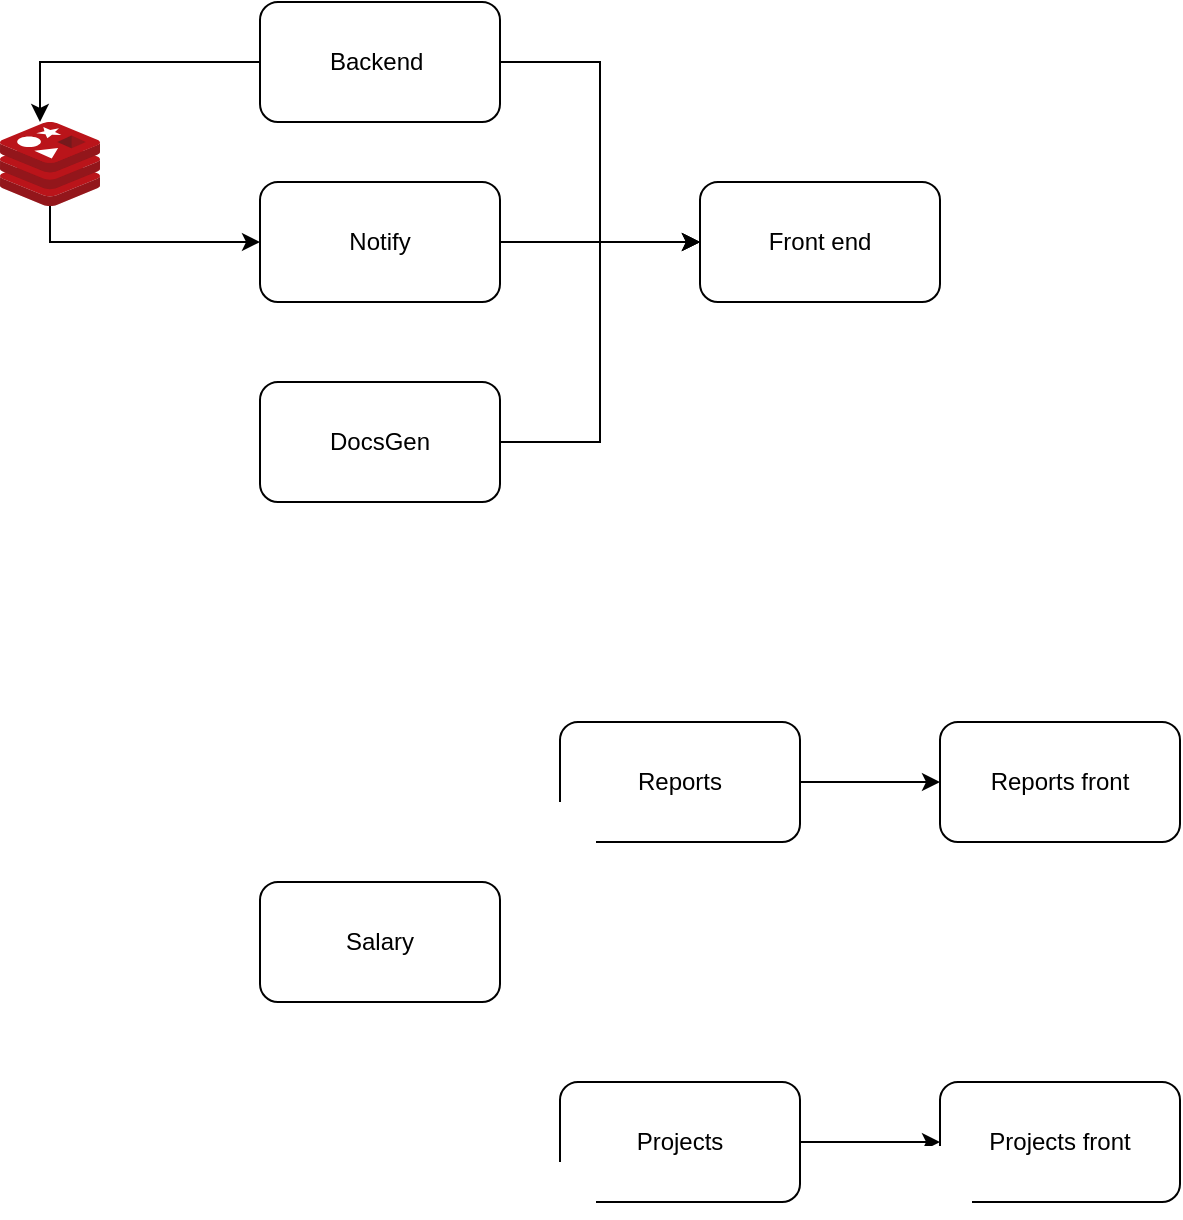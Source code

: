 <mxfile version="13.4.4" type="github"><diagram id="5k38Uwf0u3PKWiMoSwMX" name="Page-1"><mxGraphModel dx="960" dy="873" grid="1" gridSize="10" guides="1" tooltips="1" connect="1" arrows="1" fold="1" page="0" pageScale="1" pageWidth="827" pageHeight="1169" math="0" shadow="0"><root><mxCell id="0"/><mxCell id="1" parent="0"/><mxCell id="jz85_HqYoIJbby1c3wik-10" style="edgeStyle=orthogonalEdgeStyle;rounded=0;orthogonalLoop=1;jettySize=auto;html=1;entryX=0;entryY=0.5;entryDx=0;entryDy=0;" edge="1" parent="1" source="jz85_HqYoIJbby1c3wik-1" target="jz85_HqYoIJbby1c3wik-4"><mxGeometry relative="1" as="geometry"/></mxCell><mxCell id="jz85_HqYoIJbby1c3wik-18" style="edgeStyle=orthogonalEdgeStyle;rounded=0;orthogonalLoop=1;jettySize=auto;html=1;entryX=0.4;entryY=0;entryDx=0;entryDy=0;entryPerimeter=0;" edge="1" parent="1" source="jz85_HqYoIJbby1c3wik-1" target="jz85_HqYoIJbby1c3wik-17"><mxGeometry relative="1" as="geometry"/></mxCell><mxCell id="jz85_HqYoIJbby1c3wik-1" value="Backend&amp;nbsp;" style="rounded=1;whiteSpace=wrap;html=1;" vertex="1" parent="1"><mxGeometry x="210" y="360" width="120" height="60" as="geometry"/></mxCell><mxCell id="jz85_HqYoIJbby1c3wik-4" value="Front end" style="rounded=1;whiteSpace=wrap;html=1;" vertex="1" parent="1"><mxGeometry x="430" y="450" width="120" height="60" as="geometry"/></mxCell><mxCell id="jz85_HqYoIJbby1c3wik-11" style="edgeStyle=orthogonalEdgeStyle;rounded=0;orthogonalLoop=1;jettySize=auto;html=1;" edge="1" parent="1" source="jz85_HqYoIJbby1c3wik-5" target="jz85_HqYoIJbby1c3wik-4"><mxGeometry relative="1" as="geometry"/></mxCell><mxCell id="jz85_HqYoIJbby1c3wik-5" value="Notify" style="rounded=1;whiteSpace=wrap;html=1;" vertex="1" parent="1"><mxGeometry x="210" y="450" width="120" height="60" as="geometry"/></mxCell><mxCell id="jz85_HqYoIJbby1c3wik-12" style="edgeStyle=orthogonalEdgeStyle;rounded=0;orthogonalLoop=1;jettySize=auto;html=1;" edge="1" parent="1" source="jz85_HqYoIJbby1c3wik-6"><mxGeometry relative="1" as="geometry"><mxPoint x="430" y="480" as="targetPoint"/><Array as="points"><mxPoint x="380" y="580"/><mxPoint x="380" y="480"/></Array></mxGeometry></mxCell><mxCell id="jz85_HqYoIJbby1c3wik-6" value="DocsGen" style="rounded=1;whiteSpace=wrap;html=1;" vertex="1" parent="1"><mxGeometry x="210" y="550" width="120" height="60" as="geometry"/></mxCell><mxCell id="jz85_HqYoIJbby1c3wik-20" style="edgeStyle=orthogonalEdgeStyle;rounded=0;orthogonalLoop=1;jettySize=auto;html=1;" edge="1" parent="1" source="jz85_HqYoIJbby1c3wik-7" target="jz85_HqYoIJbby1c3wik-13"><mxGeometry relative="1" as="geometry"/></mxCell><mxCell id="jz85_HqYoIJbby1c3wik-7" value="Reports" style="rounded=1;whiteSpace=wrap;html=1;" vertex="1" parent="1"><mxGeometry x="360" y="720" width="120" height="60" as="geometry"/></mxCell><mxCell id="jz85_HqYoIJbby1c3wik-8" value="Salary" style="rounded=1;whiteSpace=wrap;html=1;" vertex="1" parent="1"><mxGeometry x="210" y="800" width="120" height="60" as="geometry"/></mxCell><mxCell id="jz85_HqYoIJbby1c3wik-21" style="edgeStyle=orthogonalEdgeStyle;rounded=0;orthogonalLoop=1;jettySize=auto;html=1;" edge="1" parent="1" source="jz85_HqYoIJbby1c3wik-9" target="jz85_HqYoIJbby1c3wik-15"><mxGeometry relative="1" as="geometry"/></mxCell><mxCell id="jz85_HqYoIJbby1c3wik-9" value="Projects" style="rounded=1;whiteSpace=wrap;html=1;" vertex="1" parent="1"><mxGeometry x="360" y="900" width="120" height="60" as="geometry"/></mxCell><mxCell id="jz85_HqYoIJbby1c3wik-13" value="Reports front" style="rounded=1;whiteSpace=wrap;html=1;" vertex="1" parent="1"><mxGeometry x="550" y="720" width="120" height="60" as="geometry"/></mxCell><mxCell id="jz85_HqYoIJbby1c3wik-15" value="Projects front" style="rounded=1;whiteSpace=wrap;html=1;" vertex="1" parent="1"><mxGeometry x="550" y="900" width="120" height="60" as="geometry"/></mxCell><mxCell id="jz85_HqYoIJbby1c3wik-19" style="edgeStyle=orthogonalEdgeStyle;rounded=0;orthogonalLoop=1;jettySize=auto;html=1;entryX=0;entryY=0.5;entryDx=0;entryDy=0;" edge="1" parent="1" source="jz85_HqYoIJbby1c3wik-17" target="jz85_HqYoIJbby1c3wik-5"><mxGeometry relative="1" as="geometry"><Array as="points"><mxPoint x="105" y="480"/></Array></mxGeometry></mxCell><mxCell id="jz85_HqYoIJbby1c3wik-17" value="" style="aspect=fixed;html=1;points=[];align=center;image;fontSize=12;image=img/lib/mscae/Cache_Redis_Product.svg;" vertex="1" parent="1"><mxGeometry x="80" y="420" width="50" height="42" as="geometry"/></mxCell><mxCell id="jz85_HqYoIJbby1c3wik-22" value="" style="shape=image;html=1;verticalAlign=top;verticalLabelPosition=bottom;labelBackgroundColor=#ffffff;imageAspect=0;aspect=fixed;image=https://cdn0.iconfinder.com/data/icons/e-learning-coding-tutorial-badge-icons/96/Coding_Icons_-_SOLID-14-128.png" vertex="1" parent="1"><mxGeometry x="200" y="400" width="28" height="28" as="geometry"/></mxCell><mxCell id="jz85_HqYoIJbby1c3wik-23" value="" style="shape=image;html=1;verticalAlign=top;verticalLabelPosition=bottom;labelBackgroundColor=#ffffff;imageAspect=0;aspect=fixed;image=https://cdn0.iconfinder.com/data/icons/e-learning-coding-tutorial-badge-icons/96/Coding_Icons_-_SOLID-14-128.png" vertex="1" parent="1"><mxGeometry x="200" y="840" width="28" height="28" as="geometry"/></mxCell><mxCell id="jz85_HqYoIJbby1c3wik-24" value="" style="shape=image;html=1;verticalAlign=top;verticalLabelPosition=bottom;labelBackgroundColor=#ffffff;imageAspect=0;aspect=fixed;image=https://cdn4.iconfinder.com/data/icons/logos-brands-5/24/kotlin-128.png" vertex="1" parent="1"><mxGeometry x="200" y="490" width="28" height="28" as="geometry"/></mxCell><mxCell id="jz85_HqYoIJbby1c3wik-25" value="" style="shape=image;html=1;verticalAlign=top;verticalLabelPosition=bottom;labelBackgroundColor=#ffffff;imageAspect=0;aspect=fixed;image=https://cdn1.iconfinder.com/data/icons/system-black-circles/512/java-128.png" vertex="1" parent="1"><mxGeometry x="200" y="590" width="28" height="28" as="geometry"/></mxCell><mxCell id="jz85_HqYoIJbby1c3wik-26" value="" style="shape=image;html=1;verticalAlign=top;verticalLabelPosition=bottom;labelBackgroundColor=#ffffff;imageAspect=0;aspect=fixed;image=https://cdn4.iconfinder.com/data/icons/logos-brands-5/24/go-128.png;imageBackground=#ffffff;" vertex="1" parent="1"><mxGeometry x="350" y="760" width="28" height="28" as="geometry"/></mxCell><mxCell id="jz85_HqYoIJbby1c3wik-27" value="" style="shape=image;html=1;verticalAlign=top;verticalLabelPosition=bottom;labelBackgroundColor=#ffffff;imageAspect=0;aspect=fixed;image=https://cdn4.iconfinder.com/data/icons/logos-brands-5/24/go-128.png;imageBackground=#ffffff;" vertex="1" parent="1"><mxGeometry x="350" y="940" width="28" height="28" as="geometry"/></mxCell><mxCell id="jz85_HqYoIJbby1c3wik-28" value="" style="shape=image;html=1;verticalAlign=top;verticalLabelPosition=bottom;labelBackgroundColor=#ffffff;imageAspect=0;aspect=fixed;image=https://cdn4.iconfinder.com/data/icons/logos-brands-5/24/vue-dot-js-128.png" vertex="1" parent="1"><mxGeometry x="420" y="490" width="32" height="32" as="geometry"/></mxCell><mxCell id="jz85_HqYoIJbby1c3wik-29" value="" style="shape=image;html=1;verticalAlign=top;verticalLabelPosition=bottom;labelBackgroundColor=#ffffff;imageAspect=0;aspect=fixed;image=https://cdn4.iconfinder.com/data/icons/logos-brands-5/24/react-128.png;imageBackground=#ffffff;" vertex="1" parent="1"><mxGeometry x="530" y="932" width="36" height="36" as="geometry"/></mxCell></root></mxGraphModel></diagram></mxfile>